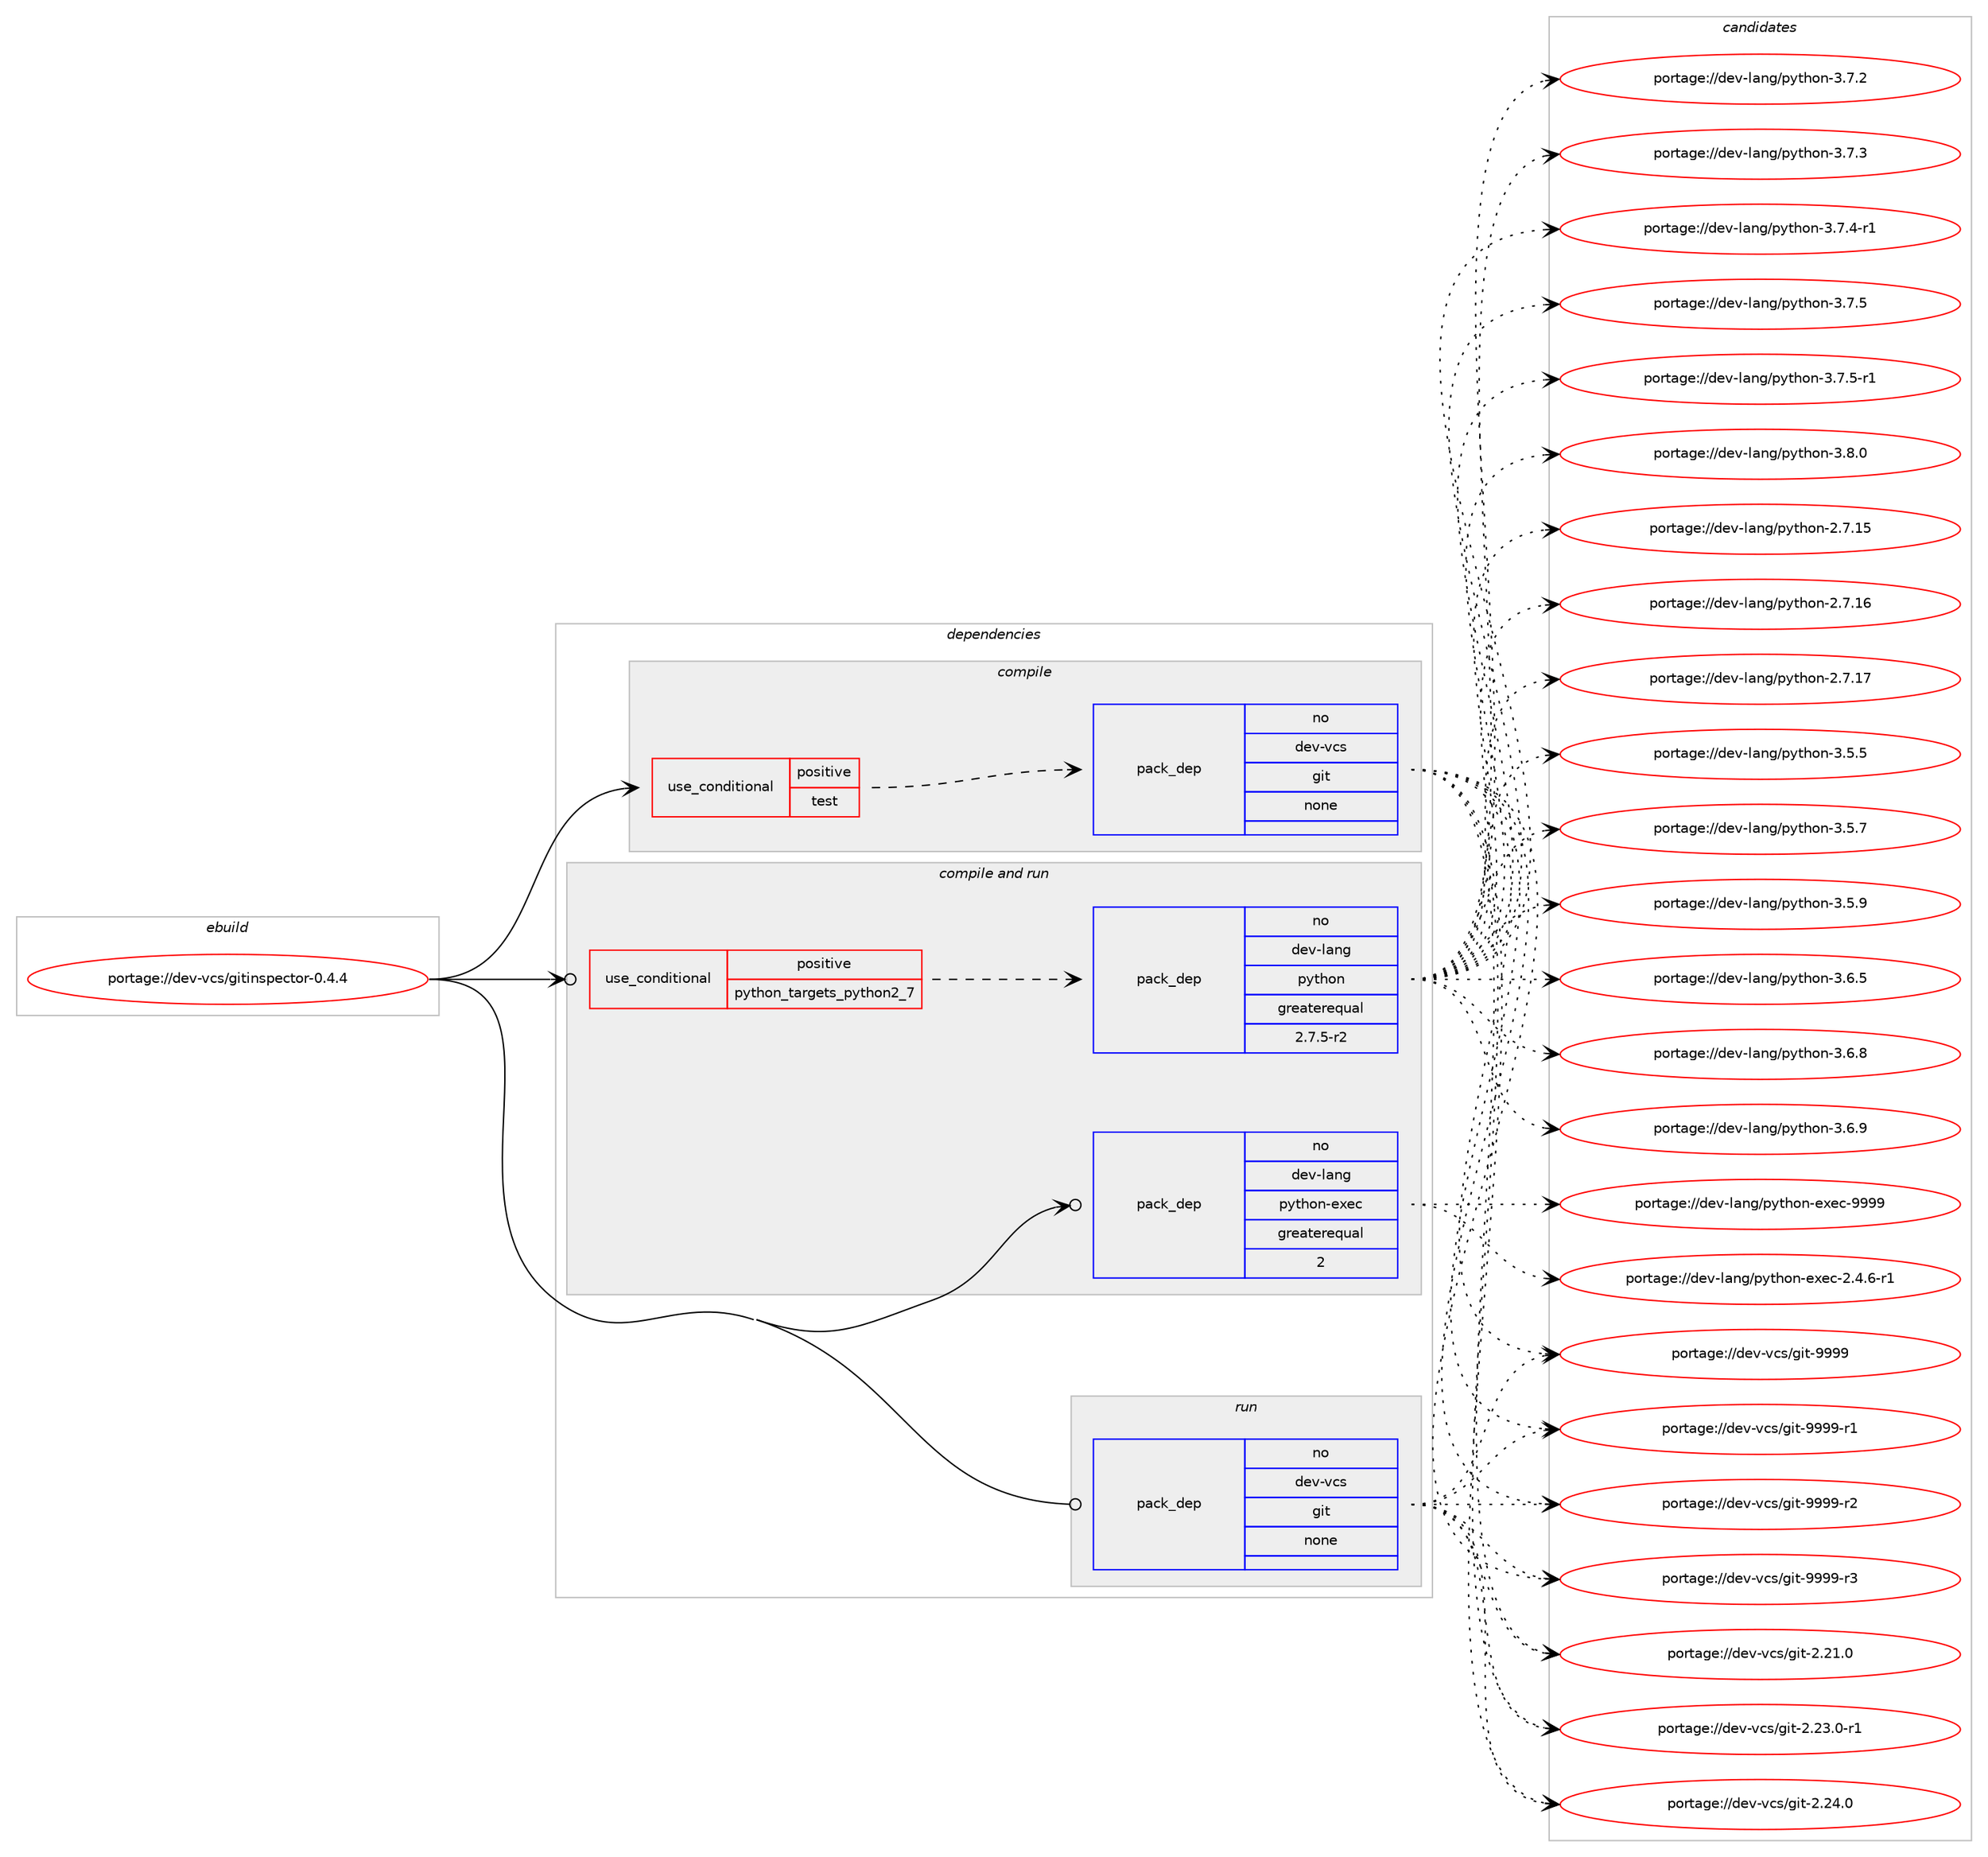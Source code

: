 digraph prolog {

# *************
# Graph options
# *************

newrank=true;
concentrate=true;
compound=true;
graph [rankdir=LR,fontname=Helvetica,fontsize=10,ranksep=1.5];#, ranksep=2.5, nodesep=0.2];
edge  [arrowhead=vee];
node  [fontname=Helvetica,fontsize=10];

# **********
# The ebuild
# **********

subgraph cluster_leftcol {
color=gray;
rank=same;
label=<<i>ebuild</i>>;
id [label="portage://dev-vcs/gitinspector-0.4.4", color=red, width=4, href="../dev-vcs/gitinspector-0.4.4.svg"];
}

# ****************
# The dependencies
# ****************

subgraph cluster_midcol {
color=gray;
label=<<i>dependencies</i>>;
subgraph cluster_compile {
fillcolor="#eeeeee";
style=filled;
label=<<i>compile</i>>;
subgraph cond72348 {
dependency267635 [label=<<TABLE BORDER="0" CELLBORDER="1" CELLSPACING="0" CELLPADDING="4"><TR><TD ROWSPAN="3" CELLPADDING="10">use_conditional</TD></TR><TR><TD>positive</TD></TR><TR><TD>test</TD></TR></TABLE>>, shape=none, color=red];
subgraph pack191548 {
dependency267636 [label=<<TABLE BORDER="0" CELLBORDER="1" CELLSPACING="0" CELLPADDING="4" WIDTH="220"><TR><TD ROWSPAN="6" CELLPADDING="30">pack_dep</TD></TR><TR><TD WIDTH="110">no</TD></TR><TR><TD>dev-vcs</TD></TR><TR><TD>git</TD></TR><TR><TD>none</TD></TR><TR><TD></TD></TR></TABLE>>, shape=none, color=blue];
}
dependency267635:e -> dependency267636:w [weight=20,style="dashed",arrowhead="vee"];
}
id:e -> dependency267635:w [weight=20,style="solid",arrowhead="vee"];
}
subgraph cluster_compileandrun {
fillcolor="#eeeeee";
style=filled;
label=<<i>compile and run</i>>;
subgraph cond72349 {
dependency267637 [label=<<TABLE BORDER="0" CELLBORDER="1" CELLSPACING="0" CELLPADDING="4"><TR><TD ROWSPAN="3" CELLPADDING="10">use_conditional</TD></TR><TR><TD>positive</TD></TR><TR><TD>python_targets_python2_7</TD></TR></TABLE>>, shape=none, color=red];
subgraph pack191549 {
dependency267638 [label=<<TABLE BORDER="0" CELLBORDER="1" CELLSPACING="0" CELLPADDING="4" WIDTH="220"><TR><TD ROWSPAN="6" CELLPADDING="30">pack_dep</TD></TR><TR><TD WIDTH="110">no</TD></TR><TR><TD>dev-lang</TD></TR><TR><TD>python</TD></TR><TR><TD>greaterequal</TD></TR><TR><TD>2.7.5-r2</TD></TR></TABLE>>, shape=none, color=blue];
}
dependency267637:e -> dependency267638:w [weight=20,style="dashed",arrowhead="vee"];
}
id:e -> dependency267637:w [weight=20,style="solid",arrowhead="odotvee"];
subgraph pack191550 {
dependency267639 [label=<<TABLE BORDER="0" CELLBORDER="1" CELLSPACING="0" CELLPADDING="4" WIDTH="220"><TR><TD ROWSPAN="6" CELLPADDING="30">pack_dep</TD></TR><TR><TD WIDTH="110">no</TD></TR><TR><TD>dev-lang</TD></TR><TR><TD>python-exec</TD></TR><TR><TD>greaterequal</TD></TR><TR><TD>2</TD></TR></TABLE>>, shape=none, color=blue];
}
id:e -> dependency267639:w [weight=20,style="solid",arrowhead="odotvee"];
}
subgraph cluster_run {
fillcolor="#eeeeee";
style=filled;
label=<<i>run</i>>;
subgraph pack191551 {
dependency267640 [label=<<TABLE BORDER="0" CELLBORDER="1" CELLSPACING="0" CELLPADDING="4" WIDTH="220"><TR><TD ROWSPAN="6" CELLPADDING="30">pack_dep</TD></TR><TR><TD WIDTH="110">no</TD></TR><TR><TD>dev-vcs</TD></TR><TR><TD>git</TD></TR><TR><TD>none</TD></TR><TR><TD></TD></TR></TABLE>>, shape=none, color=blue];
}
id:e -> dependency267640:w [weight=20,style="solid",arrowhead="odot"];
}
}

# **************
# The candidates
# **************

subgraph cluster_choices {
rank=same;
color=gray;
label=<<i>candidates</i>>;

subgraph choice191548 {
color=black;
nodesep=1;
choiceportage10010111845118991154710310511645504650494648 [label="portage://dev-vcs/git-2.21.0", color=red, width=4,href="../dev-vcs/git-2.21.0.svg"];
choiceportage100101118451189911547103105116455046505146484511449 [label="portage://dev-vcs/git-2.23.0-r1", color=red, width=4,href="../dev-vcs/git-2.23.0-r1.svg"];
choiceportage10010111845118991154710310511645504650524648 [label="portage://dev-vcs/git-2.24.0", color=red, width=4,href="../dev-vcs/git-2.24.0.svg"];
choiceportage1001011184511899115471031051164557575757 [label="portage://dev-vcs/git-9999", color=red, width=4,href="../dev-vcs/git-9999.svg"];
choiceportage10010111845118991154710310511645575757574511449 [label="portage://dev-vcs/git-9999-r1", color=red, width=4,href="../dev-vcs/git-9999-r1.svg"];
choiceportage10010111845118991154710310511645575757574511450 [label="portage://dev-vcs/git-9999-r2", color=red, width=4,href="../dev-vcs/git-9999-r2.svg"];
choiceportage10010111845118991154710310511645575757574511451 [label="portage://dev-vcs/git-9999-r3", color=red, width=4,href="../dev-vcs/git-9999-r3.svg"];
dependency267636:e -> choiceportage10010111845118991154710310511645504650494648:w [style=dotted,weight="100"];
dependency267636:e -> choiceportage100101118451189911547103105116455046505146484511449:w [style=dotted,weight="100"];
dependency267636:e -> choiceportage10010111845118991154710310511645504650524648:w [style=dotted,weight="100"];
dependency267636:e -> choiceportage1001011184511899115471031051164557575757:w [style=dotted,weight="100"];
dependency267636:e -> choiceportage10010111845118991154710310511645575757574511449:w [style=dotted,weight="100"];
dependency267636:e -> choiceportage10010111845118991154710310511645575757574511450:w [style=dotted,weight="100"];
dependency267636:e -> choiceportage10010111845118991154710310511645575757574511451:w [style=dotted,weight="100"];
}
subgraph choice191549 {
color=black;
nodesep=1;
choiceportage10010111845108971101034711212111610411111045504655464953 [label="portage://dev-lang/python-2.7.15", color=red, width=4,href="../dev-lang/python-2.7.15.svg"];
choiceportage10010111845108971101034711212111610411111045504655464954 [label="portage://dev-lang/python-2.7.16", color=red, width=4,href="../dev-lang/python-2.7.16.svg"];
choiceportage10010111845108971101034711212111610411111045504655464955 [label="portage://dev-lang/python-2.7.17", color=red, width=4,href="../dev-lang/python-2.7.17.svg"];
choiceportage100101118451089711010347112121116104111110455146534653 [label="portage://dev-lang/python-3.5.5", color=red, width=4,href="../dev-lang/python-3.5.5.svg"];
choiceportage100101118451089711010347112121116104111110455146534655 [label="portage://dev-lang/python-3.5.7", color=red, width=4,href="../dev-lang/python-3.5.7.svg"];
choiceportage100101118451089711010347112121116104111110455146534657 [label="portage://dev-lang/python-3.5.9", color=red, width=4,href="../dev-lang/python-3.5.9.svg"];
choiceportage100101118451089711010347112121116104111110455146544653 [label="portage://dev-lang/python-3.6.5", color=red, width=4,href="../dev-lang/python-3.6.5.svg"];
choiceportage100101118451089711010347112121116104111110455146544656 [label="portage://dev-lang/python-3.6.8", color=red, width=4,href="../dev-lang/python-3.6.8.svg"];
choiceportage100101118451089711010347112121116104111110455146544657 [label="portage://dev-lang/python-3.6.9", color=red, width=4,href="../dev-lang/python-3.6.9.svg"];
choiceportage100101118451089711010347112121116104111110455146554650 [label="portage://dev-lang/python-3.7.2", color=red, width=4,href="../dev-lang/python-3.7.2.svg"];
choiceportage100101118451089711010347112121116104111110455146554651 [label="portage://dev-lang/python-3.7.3", color=red, width=4,href="../dev-lang/python-3.7.3.svg"];
choiceportage1001011184510897110103471121211161041111104551465546524511449 [label="portage://dev-lang/python-3.7.4-r1", color=red, width=4,href="../dev-lang/python-3.7.4-r1.svg"];
choiceportage100101118451089711010347112121116104111110455146554653 [label="portage://dev-lang/python-3.7.5", color=red, width=4,href="../dev-lang/python-3.7.5.svg"];
choiceportage1001011184510897110103471121211161041111104551465546534511449 [label="portage://dev-lang/python-3.7.5-r1", color=red, width=4,href="../dev-lang/python-3.7.5-r1.svg"];
choiceportage100101118451089711010347112121116104111110455146564648 [label="portage://dev-lang/python-3.8.0", color=red, width=4,href="../dev-lang/python-3.8.0.svg"];
dependency267638:e -> choiceportage10010111845108971101034711212111610411111045504655464953:w [style=dotted,weight="100"];
dependency267638:e -> choiceportage10010111845108971101034711212111610411111045504655464954:w [style=dotted,weight="100"];
dependency267638:e -> choiceportage10010111845108971101034711212111610411111045504655464955:w [style=dotted,weight="100"];
dependency267638:e -> choiceportage100101118451089711010347112121116104111110455146534653:w [style=dotted,weight="100"];
dependency267638:e -> choiceportage100101118451089711010347112121116104111110455146534655:w [style=dotted,weight="100"];
dependency267638:e -> choiceportage100101118451089711010347112121116104111110455146534657:w [style=dotted,weight="100"];
dependency267638:e -> choiceportage100101118451089711010347112121116104111110455146544653:w [style=dotted,weight="100"];
dependency267638:e -> choiceportage100101118451089711010347112121116104111110455146544656:w [style=dotted,weight="100"];
dependency267638:e -> choiceportage100101118451089711010347112121116104111110455146544657:w [style=dotted,weight="100"];
dependency267638:e -> choiceportage100101118451089711010347112121116104111110455146554650:w [style=dotted,weight="100"];
dependency267638:e -> choiceportage100101118451089711010347112121116104111110455146554651:w [style=dotted,weight="100"];
dependency267638:e -> choiceportage1001011184510897110103471121211161041111104551465546524511449:w [style=dotted,weight="100"];
dependency267638:e -> choiceportage100101118451089711010347112121116104111110455146554653:w [style=dotted,weight="100"];
dependency267638:e -> choiceportage1001011184510897110103471121211161041111104551465546534511449:w [style=dotted,weight="100"];
dependency267638:e -> choiceportage100101118451089711010347112121116104111110455146564648:w [style=dotted,weight="100"];
}
subgraph choice191550 {
color=black;
nodesep=1;
choiceportage10010111845108971101034711212111610411111045101120101994550465246544511449 [label="portage://dev-lang/python-exec-2.4.6-r1", color=red, width=4,href="../dev-lang/python-exec-2.4.6-r1.svg"];
choiceportage10010111845108971101034711212111610411111045101120101994557575757 [label="portage://dev-lang/python-exec-9999", color=red, width=4,href="../dev-lang/python-exec-9999.svg"];
dependency267639:e -> choiceportage10010111845108971101034711212111610411111045101120101994550465246544511449:w [style=dotted,weight="100"];
dependency267639:e -> choiceportage10010111845108971101034711212111610411111045101120101994557575757:w [style=dotted,weight="100"];
}
subgraph choice191551 {
color=black;
nodesep=1;
choiceportage10010111845118991154710310511645504650494648 [label="portage://dev-vcs/git-2.21.0", color=red, width=4,href="../dev-vcs/git-2.21.0.svg"];
choiceportage100101118451189911547103105116455046505146484511449 [label="portage://dev-vcs/git-2.23.0-r1", color=red, width=4,href="../dev-vcs/git-2.23.0-r1.svg"];
choiceportage10010111845118991154710310511645504650524648 [label="portage://dev-vcs/git-2.24.0", color=red, width=4,href="../dev-vcs/git-2.24.0.svg"];
choiceportage1001011184511899115471031051164557575757 [label="portage://dev-vcs/git-9999", color=red, width=4,href="../dev-vcs/git-9999.svg"];
choiceportage10010111845118991154710310511645575757574511449 [label="portage://dev-vcs/git-9999-r1", color=red, width=4,href="../dev-vcs/git-9999-r1.svg"];
choiceportage10010111845118991154710310511645575757574511450 [label="portage://dev-vcs/git-9999-r2", color=red, width=4,href="../dev-vcs/git-9999-r2.svg"];
choiceportage10010111845118991154710310511645575757574511451 [label="portage://dev-vcs/git-9999-r3", color=red, width=4,href="../dev-vcs/git-9999-r3.svg"];
dependency267640:e -> choiceportage10010111845118991154710310511645504650494648:w [style=dotted,weight="100"];
dependency267640:e -> choiceportage100101118451189911547103105116455046505146484511449:w [style=dotted,weight="100"];
dependency267640:e -> choiceportage10010111845118991154710310511645504650524648:w [style=dotted,weight="100"];
dependency267640:e -> choiceportage1001011184511899115471031051164557575757:w [style=dotted,weight="100"];
dependency267640:e -> choiceportage10010111845118991154710310511645575757574511449:w [style=dotted,weight="100"];
dependency267640:e -> choiceportage10010111845118991154710310511645575757574511450:w [style=dotted,weight="100"];
dependency267640:e -> choiceportage10010111845118991154710310511645575757574511451:w [style=dotted,weight="100"];
}
}

}

